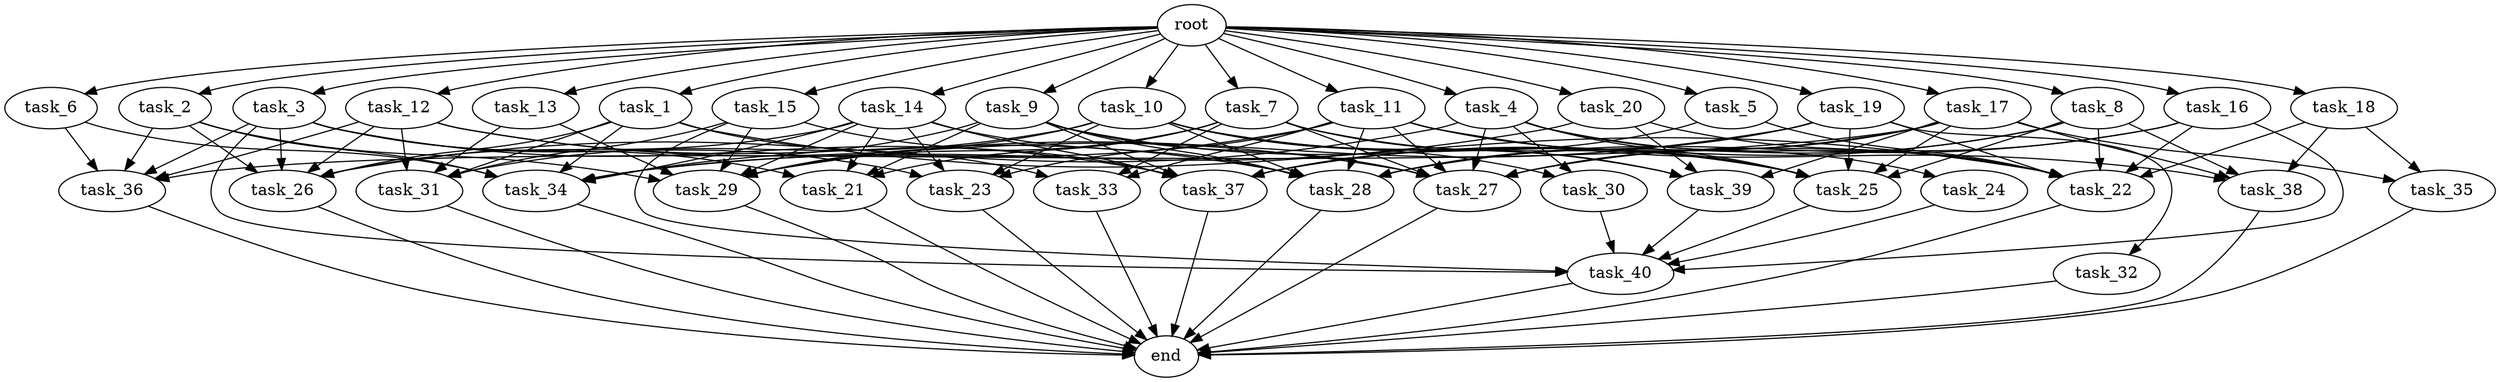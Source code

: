 digraph G {
  root [size="0.000000e+00"];
  task_1 [size="1.685837e+10"];
  task_2 [size="5.015520e+10"];
  task_3 [size="1.114095e+10"];
  task_4 [size="3.512392e+10"];
  task_5 [size="7.927643e+10"];
  task_6 [size="1.614216e+10"];
  task_7 [size="2.294455e+10"];
  task_8 [size="5.522590e+10"];
  task_9 [size="1.810632e+10"];
  task_10 [size="5.561108e+10"];
  task_11 [size="2.839801e+10"];
  task_12 [size="5.360964e+10"];
  task_13 [size="4.710954e+10"];
  task_14 [size="8.663416e+10"];
  task_15 [size="5.260562e+10"];
  task_16 [size="3.579801e+10"];
  task_17 [size="6.060351e+10"];
  task_18 [size="5.955359e+10"];
  task_19 [size="3.204659e+09"];
  task_20 [size="2.729922e+10"];
  task_21 [size="3.910983e+09"];
  task_22 [size="7.513342e+10"];
  task_23 [size="2.680498e+10"];
  task_24 [size="6.053790e+10"];
  task_25 [size="1.159104e+10"];
  task_26 [size="3.730884e+10"];
  task_27 [size="7.817771e+10"];
  task_28 [size="7.045606e+10"];
  task_29 [size="9.360189e+10"];
  task_30 [size="3.470946e+10"];
  task_31 [size="2.979828e+09"];
  task_32 [size="8.530086e+10"];
  task_33 [size="7.743259e+10"];
  task_34 [size="1.943205e+10"];
  task_35 [size="9.671854e+10"];
  task_36 [size="9.436847e+10"];
  task_37 [size="9.276528e+10"];
  task_38 [size="1.648155e+10"];
  task_39 [size="6.431642e+10"];
  task_40 [size="5.920895e+10"];
  end [size="0.000000e+00"];

  root -> task_1 [size="1.000000e-12"];
  root -> task_2 [size="1.000000e-12"];
  root -> task_3 [size="1.000000e-12"];
  root -> task_4 [size="1.000000e-12"];
  root -> task_5 [size="1.000000e-12"];
  root -> task_6 [size="1.000000e-12"];
  root -> task_7 [size="1.000000e-12"];
  root -> task_8 [size="1.000000e-12"];
  root -> task_9 [size="1.000000e-12"];
  root -> task_10 [size="1.000000e-12"];
  root -> task_11 [size="1.000000e-12"];
  root -> task_12 [size="1.000000e-12"];
  root -> task_13 [size="1.000000e-12"];
  root -> task_14 [size="1.000000e-12"];
  root -> task_15 [size="1.000000e-12"];
  root -> task_16 [size="1.000000e-12"];
  root -> task_17 [size="1.000000e-12"];
  root -> task_18 [size="1.000000e-12"];
  root -> task_19 [size="1.000000e-12"];
  root -> task_20 [size="1.000000e-12"];
  task_1 -> task_22 [size="9.391677e+07"];
  task_1 -> task_26 [size="6.218140e+07"];
  task_1 -> task_31 [size="5.959657e+06"];
  task_1 -> task_33 [size="2.581086e+08"];
  task_1 -> task_34 [size="2.776007e+07"];
  task_2 -> task_26 [size="6.218140e+07"];
  task_2 -> task_29 [size="1.337170e+08"];
  task_2 -> task_34 [size="2.776007e+07"];
  task_2 -> task_36 [size="1.887369e+08"];
  task_3 -> task_21 [size="9.777456e+06"];
  task_3 -> task_23 [size="6.701245e+07"];
  task_3 -> task_26 [size="6.218140e+07"];
  task_3 -> task_36 [size="1.887369e+08"];
  task_3 -> task_37 [size="1.325218e+08"];
  task_3 -> task_40 [size="8.458421e+07"];
  task_4 -> task_22 [size="9.391677e+07"];
  task_4 -> task_24 [size="6.053790e+08"];
  task_4 -> task_25 [size="1.448881e+07"];
  task_4 -> task_26 [size="6.218140e+07"];
  task_4 -> task_27 [size="1.116824e+08"];
  task_4 -> task_30 [size="1.735473e+08"];
  task_5 -> task_22 [size="9.391677e+07"];
  task_5 -> task_37 [size="1.325218e+08"];
  task_6 -> task_34 [size="2.776007e+07"];
  task_6 -> task_36 [size="1.887369e+08"];
  task_7 -> task_21 [size="9.777456e+06"];
  task_7 -> task_25 [size="1.448881e+07"];
  task_7 -> task_27 [size="1.116824e+08"];
  task_7 -> task_29 [size="1.337170e+08"];
  task_7 -> task_33 [size="2.581086e+08"];
  task_7 -> task_39 [size="1.607910e+08"];
  task_8 -> task_22 [size="9.391677e+07"];
  task_8 -> task_25 [size="1.448881e+07"];
  task_8 -> task_28 [size="8.807007e+07"];
  task_8 -> task_37 [size="1.325218e+08"];
  task_8 -> task_38 [size="4.120388e+07"];
  task_9 -> task_21 [size="9.777456e+06"];
  task_9 -> task_25 [size="1.448881e+07"];
  task_9 -> task_27 [size="1.116824e+08"];
  task_9 -> task_28 [size="8.807007e+07"];
  task_9 -> task_34 [size="2.776007e+07"];
  task_9 -> task_37 [size="1.325218e+08"];
  task_10 -> task_23 [size="6.701245e+07"];
  task_10 -> task_25 [size="1.448881e+07"];
  task_10 -> task_28 [size="8.807007e+07"];
  task_10 -> task_29 [size="1.337170e+08"];
  task_10 -> task_30 [size="1.735473e+08"];
  task_10 -> task_31 [size="5.959657e+06"];
  task_10 -> task_39 [size="1.607910e+08"];
  task_11 -> task_23 [size="6.701245e+07"];
  task_11 -> task_25 [size="1.448881e+07"];
  task_11 -> task_27 [size="1.116824e+08"];
  task_11 -> task_28 [size="8.807007e+07"];
  task_11 -> task_33 [size="2.581086e+08"];
  task_11 -> task_34 [size="2.776007e+07"];
  task_11 -> task_38 [size="4.120388e+07"];
  task_12 -> task_26 [size="6.218140e+07"];
  task_12 -> task_27 [size="1.116824e+08"];
  task_12 -> task_28 [size="8.807007e+07"];
  task_12 -> task_31 [size="5.959657e+06"];
  task_12 -> task_36 [size="1.887369e+08"];
  task_13 -> task_29 [size="1.337170e+08"];
  task_13 -> task_31 [size="5.959657e+06"];
  task_14 -> task_21 [size="9.777456e+06"];
  task_14 -> task_23 [size="6.701245e+07"];
  task_14 -> task_26 [size="6.218140e+07"];
  task_14 -> task_28 [size="8.807007e+07"];
  task_14 -> task_29 [size="1.337170e+08"];
  task_14 -> task_34 [size="2.776007e+07"];
  task_14 -> task_37 [size="1.325218e+08"];
  task_15 -> task_29 [size="1.337170e+08"];
  task_15 -> task_31 [size="5.959657e+06"];
  task_15 -> task_37 [size="1.325218e+08"];
  task_15 -> task_40 [size="8.458421e+07"];
  task_16 -> task_22 [size="9.391677e+07"];
  task_16 -> task_27 [size="1.116824e+08"];
  task_16 -> task_28 [size="8.807007e+07"];
  task_16 -> task_40 [size="8.458421e+07"];
  task_17 -> task_25 [size="1.448881e+07"];
  task_17 -> task_27 [size="1.116824e+08"];
  task_17 -> task_35 [size="4.835927e+08"];
  task_17 -> task_36 [size="1.887369e+08"];
  task_17 -> task_37 [size="1.325218e+08"];
  task_17 -> task_38 [size="4.120388e+07"];
  task_17 -> task_39 [size="1.607910e+08"];
  task_18 -> task_22 [size="9.391677e+07"];
  task_18 -> task_35 [size="4.835927e+08"];
  task_18 -> task_38 [size="4.120388e+07"];
  task_19 -> task_22 [size="9.391677e+07"];
  task_19 -> task_25 [size="1.448881e+07"];
  task_19 -> task_28 [size="8.807007e+07"];
  task_19 -> task_29 [size="1.337170e+08"];
  task_19 -> task_32 [size="8.530086e+08"];
  task_20 -> task_22 [size="9.391677e+07"];
  task_20 -> task_34 [size="2.776007e+07"];
  task_20 -> task_39 [size="1.607910e+08"];
  task_21 -> end [size="1.000000e-12"];
  task_22 -> end [size="1.000000e-12"];
  task_23 -> end [size="1.000000e-12"];
  task_24 -> task_40 [size="8.458421e+07"];
  task_25 -> task_40 [size="8.458421e+07"];
  task_26 -> end [size="1.000000e-12"];
  task_27 -> end [size="1.000000e-12"];
  task_28 -> end [size="1.000000e-12"];
  task_29 -> end [size="1.000000e-12"];
  task_30 -> task_40 [size="8.458421e+07"];
  task_31 -> end [size="1.000000e-12"];
  task_32 -> end [size="1.000000e-12"];
  task_33 -> end [size="1.000000e-12"];
  task_34 -> end [size="1.000000e-12"];
  task_35 -> end [size="1.000000e-12"];
  task_36 -> end [size="1.000000e-12"];
  task_37 -> end [size="1.000000e-12"];
  task_38 -> end [size="1.000000e-12"];
  task_39 -> task_40 [size="8.458421e+07"];
  task_40 -> end [size="1.000000e-12"];
}
